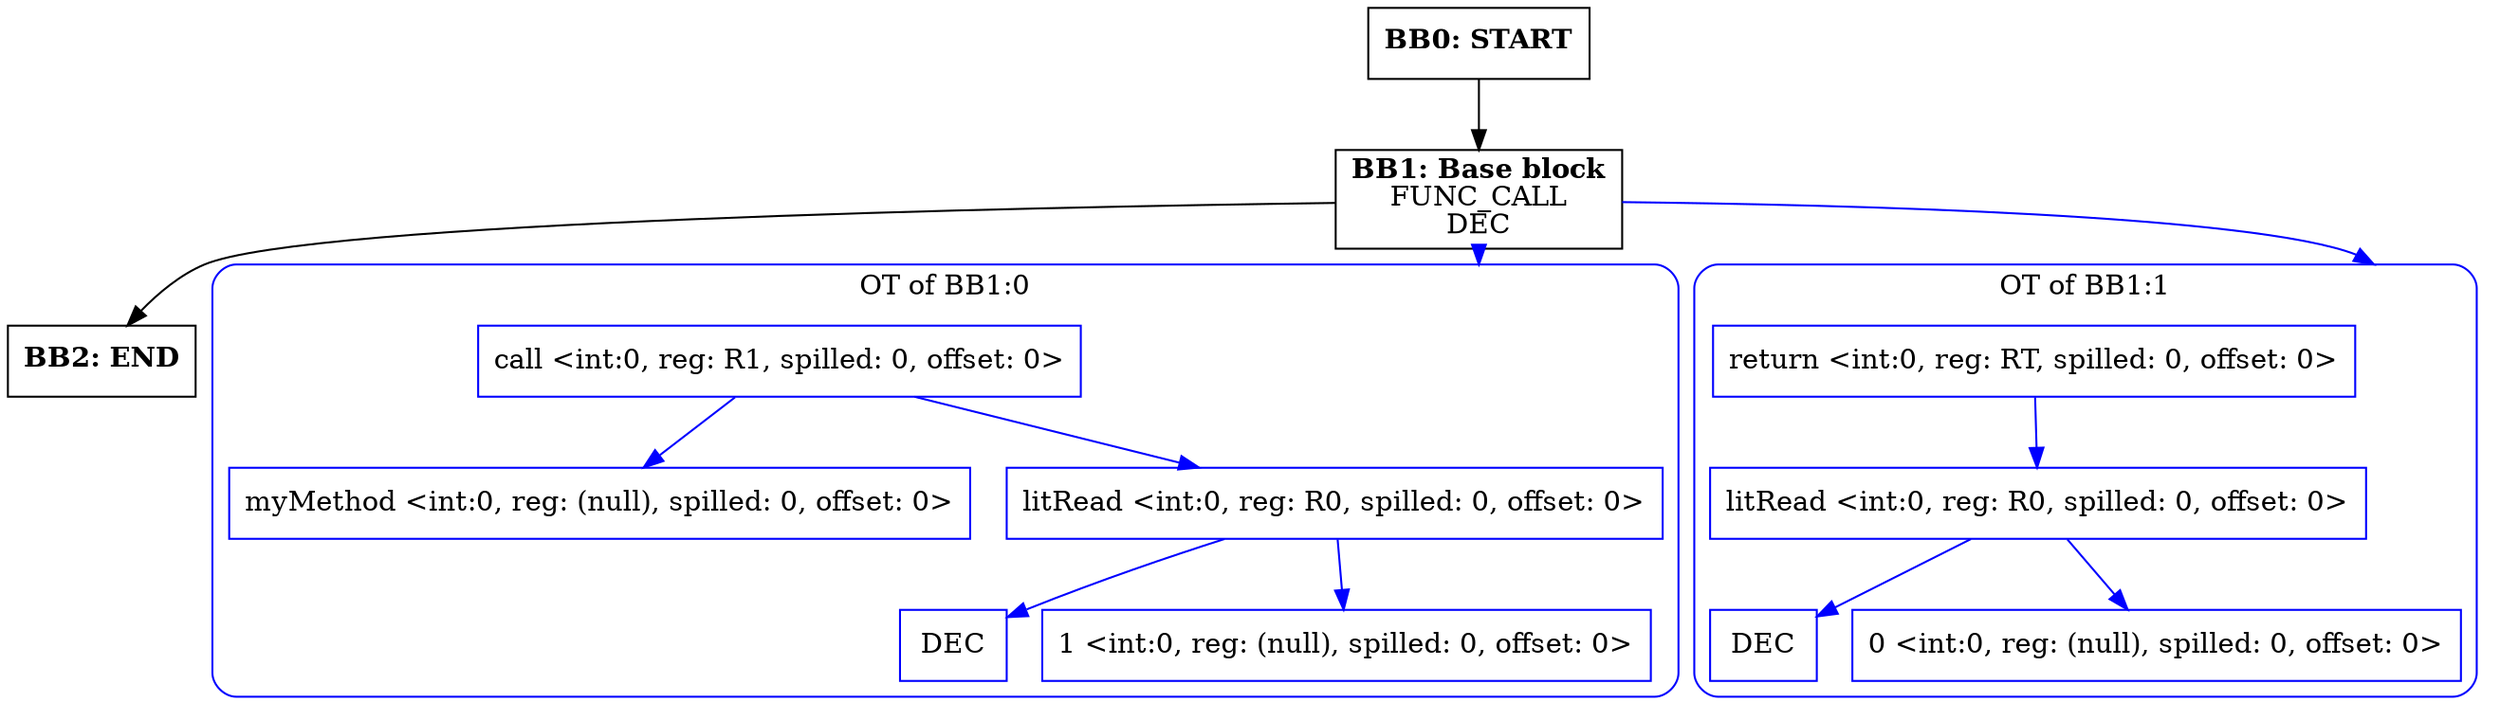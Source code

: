 digraph CFG {
    compound=true;
    graph [splines=true];
    node [shape=rectangle];

    BB2 [label=<<B>BB2: END</B><BR ALIGN="CENTER"/>>];
    BB1 [label=<<B>BB1: Base block</B><BR ALIGN="CENTER"/>FUNC_CALL<BR ALIGN="CENTER"/>DEC<BR ALIGN="CENTER"/>>];
    subgraph cluster_instruction0 {
        label = "OT of BB1:0";
        style=rounded;
        color=blue;
        entry0 [shape=point, style=invis];
        node0 [label="call <int:0, reg: R1, spilled: 0, offset: 0>", color=blue];
        node1 [label="myMethod <int:0, reg: (null), spilled: 0, offset: 0>", color=blue];
        node0 -> node1[color=blue];
        node2 [label="litRead <int:0, reg: R0, spilled: 0, offset: 0>", color=blue];
        node3 [label="DEC", color=blue];
        node2 -> node3[color=blue];
        node4 [label="1 <int:0, reg: (null), spilled: 0, offset: 0>", color=blue];
        node2 -> node4[color=blue];
        node0 -> node2[color=blue];
    }
    BB1 -> entry0 [lhead=cluster_instruction0, color=blue];
    subgraph cluster_instruction1 {
        label = "OT of BB1:1";
        style=rounded;
        color=blue;
        entry1 [shape=point, style=invis];
        node5 [label="return <int:0, reg: RT, spilled: 0, offset: 0>", color=blue];
        node6 [label="litRead <int:0, reg: R0, spilled: 0, offset: 0>", color=blue];
        node7 [label="DEC", color=blue];
        node6 -> node7[color=blue];
        node8 [label="0 <int:0, reg: (null), spilled: 0, offset: 0>", color=blue];
        node6 -> node8[color=blue];
        node5 -> node6[color=blue];
    }
    BB1 -> entry1 [lhead=cluster_instruction1, color=blue];
    BB0 [label=<<B>BB0: START</B><BR ALIGN="CENTER"/>>];

    BB1 -> BB2;
    BB0 -> BB1;
}
